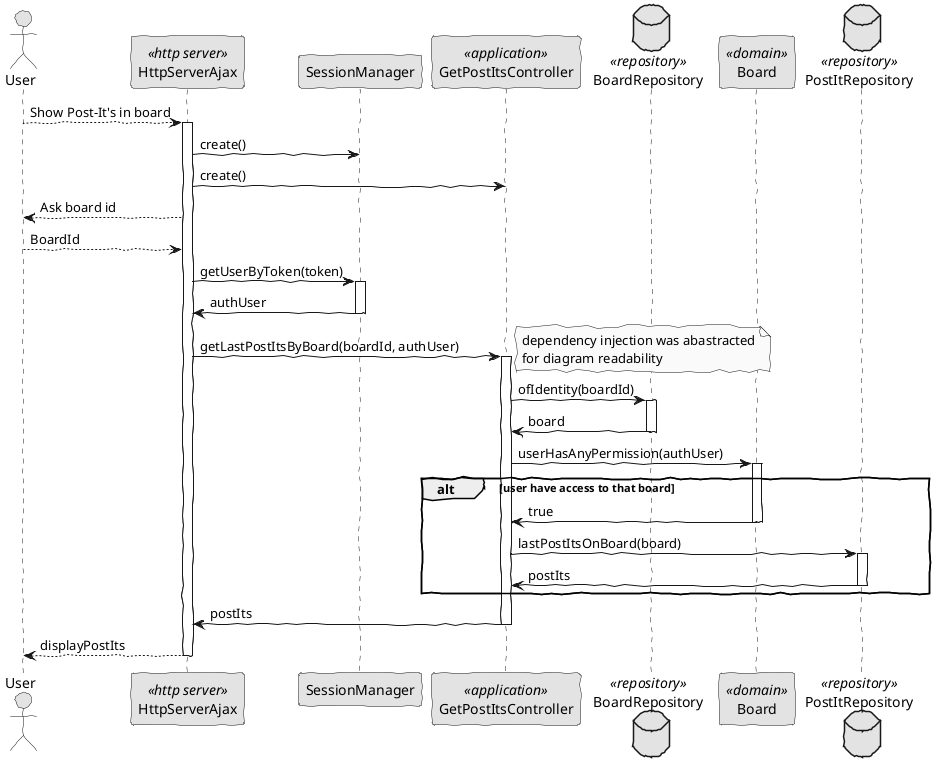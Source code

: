 @startuml
'http://plantuml.com/skinparam.html
skinparam handwritten true
skinparam monochrome true
skinparam packageStyle rect
skinparam defaultFontName FG Virgil
skinparam shadowing false

actor User as Actor
participant HttpServerAjax as Server <<http server>>
participant SessionManager as SM
participant GetPostItsController as Controller <<application>>
database BoardRepository as Repository <<repository>>
participant Board as Domain <<domain>>
database PostItRepository as PRepository <<repository>>


Actor --> Server: Show Post-It's in board
activate Server
    Server -> SM: create()
    Server -> Controller: create()

    Server --> Actor: Ask board id
    Actor --> Server: BoardId


    Server -> SM: getUserByToken(token)
    activate SM
    SM -> Server: authUser
    deactivate SM
        
    Server -> Controller: getLastPostItsByBoard(boardId, authUser)
    activate Controller
    note right: dependency injection was abastracted\nfor diagram readability


    Controller -> Repository: ofIdentity(boardId)
    activate Repository
    Repository -> Controller: board
    deactivate Repository

    Controller -> Domain: userHasAnyPermission(authUser)
    activate Domain
        alt  user have access to that board
            Domain -> Controller: true
            deactivate Domain

            Controller -> PRepository: lastPostItsOnBoard(board)
            activate PRepository
            PRepository -> Controller: postIts 
            deactivate PRepository
        end

    Controller -> Server: postIts
    deactivate Controller

    Server --> Actor: displayPostIts

deactivate Server
@enduml